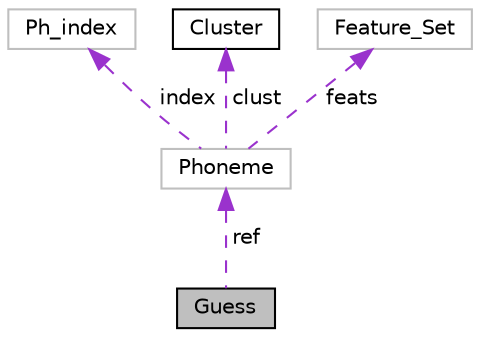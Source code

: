digraph "Guess"
{
 // LATEX_PDF_SIZE
  edge [fontname="Helvetica",fontsize="10",labelfontname="Helvetica",labelfontsize="10"];
  node [fontname="Helvetica",fontsize="10",shape=record];
  Node1 [label="Guess",height=0.2,width=0.4,color="black", fillcolor="grey75", style="filled", fontcolor="black",tooltip="the Guess struct is used to store a guess in KNN for sorting and deciding the result @guess index gue..."];
  Node2 -> Node1 [dir="back",color="darkorchid3",fontsize="10",style="dashed",label=" ref" ,fontname="Helvetica"];
  Node2 [label="Phoneme",height=0.2,width=0.4,color="grey75", fillcolor="white", style="filled",URL="$struct_phoneme.html",tooltip=" "];
  Node3 -> Node2 [dir="back",color="darkorchid3",fontsize="10",style="dashed",label=" index" ,fontname="Helvetica"];
  Node3 [label="Ph_index",height=0.2,width=0.4,color="grey75", fillcolor="white", style="filled",URL="$struct_ph__index.html",tooltip=" "];
  Node4 -> Node2 [dir="back",color="darkorchid3",fontsize="10",style="dashed",label=" clust" ,fontname="Helvetica"];
  Node4 [label="Cluster",height=0.2,width=0.4,color="black", fillcolor="white", style="filled",URL="$struct_cluster.html",tooltip="Cluster structure :: used to hold the generated 1D Jenks Natural Breaks cluster @centroids can be one..."];
  Node5 -> Node2 [dir="back",color="darkorchid3",fontsize="10",style="dashed",label=" feats" ,fontname="Helvetica"];
  Node5 [label="Feature_Set",height=0.2,width=0.4,color="grey75", fillcolor="white", style="filled",URL="$struct_feature___set.html",tooltip=" "];
}
